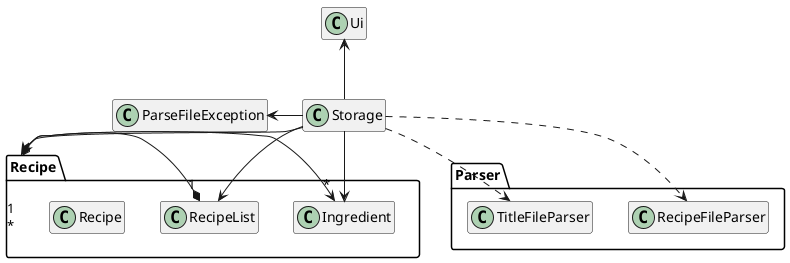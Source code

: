 @startuml
'https://plantuml.com/class-diagram

hide class fields
hide class methods

package Recipe {
class RecipeList
class Recipe
class Ingredient
}

package Parser {
class RecipeFileParser
class TitleFileParser
}

class ParseFileException

Storage -up-> Ui
Storage -down-> Recipe
Storage -down-> Ingredient
Storage -down-> RecipeList
Storage ..> RecipeFileParser
Storage ..> TitleFileParser
Storage -left-> ParseFileException

Recipe "1" *-right-> "*" Ingredient
RecipeList "1" *-right-> "*"  Recipe
@enduml